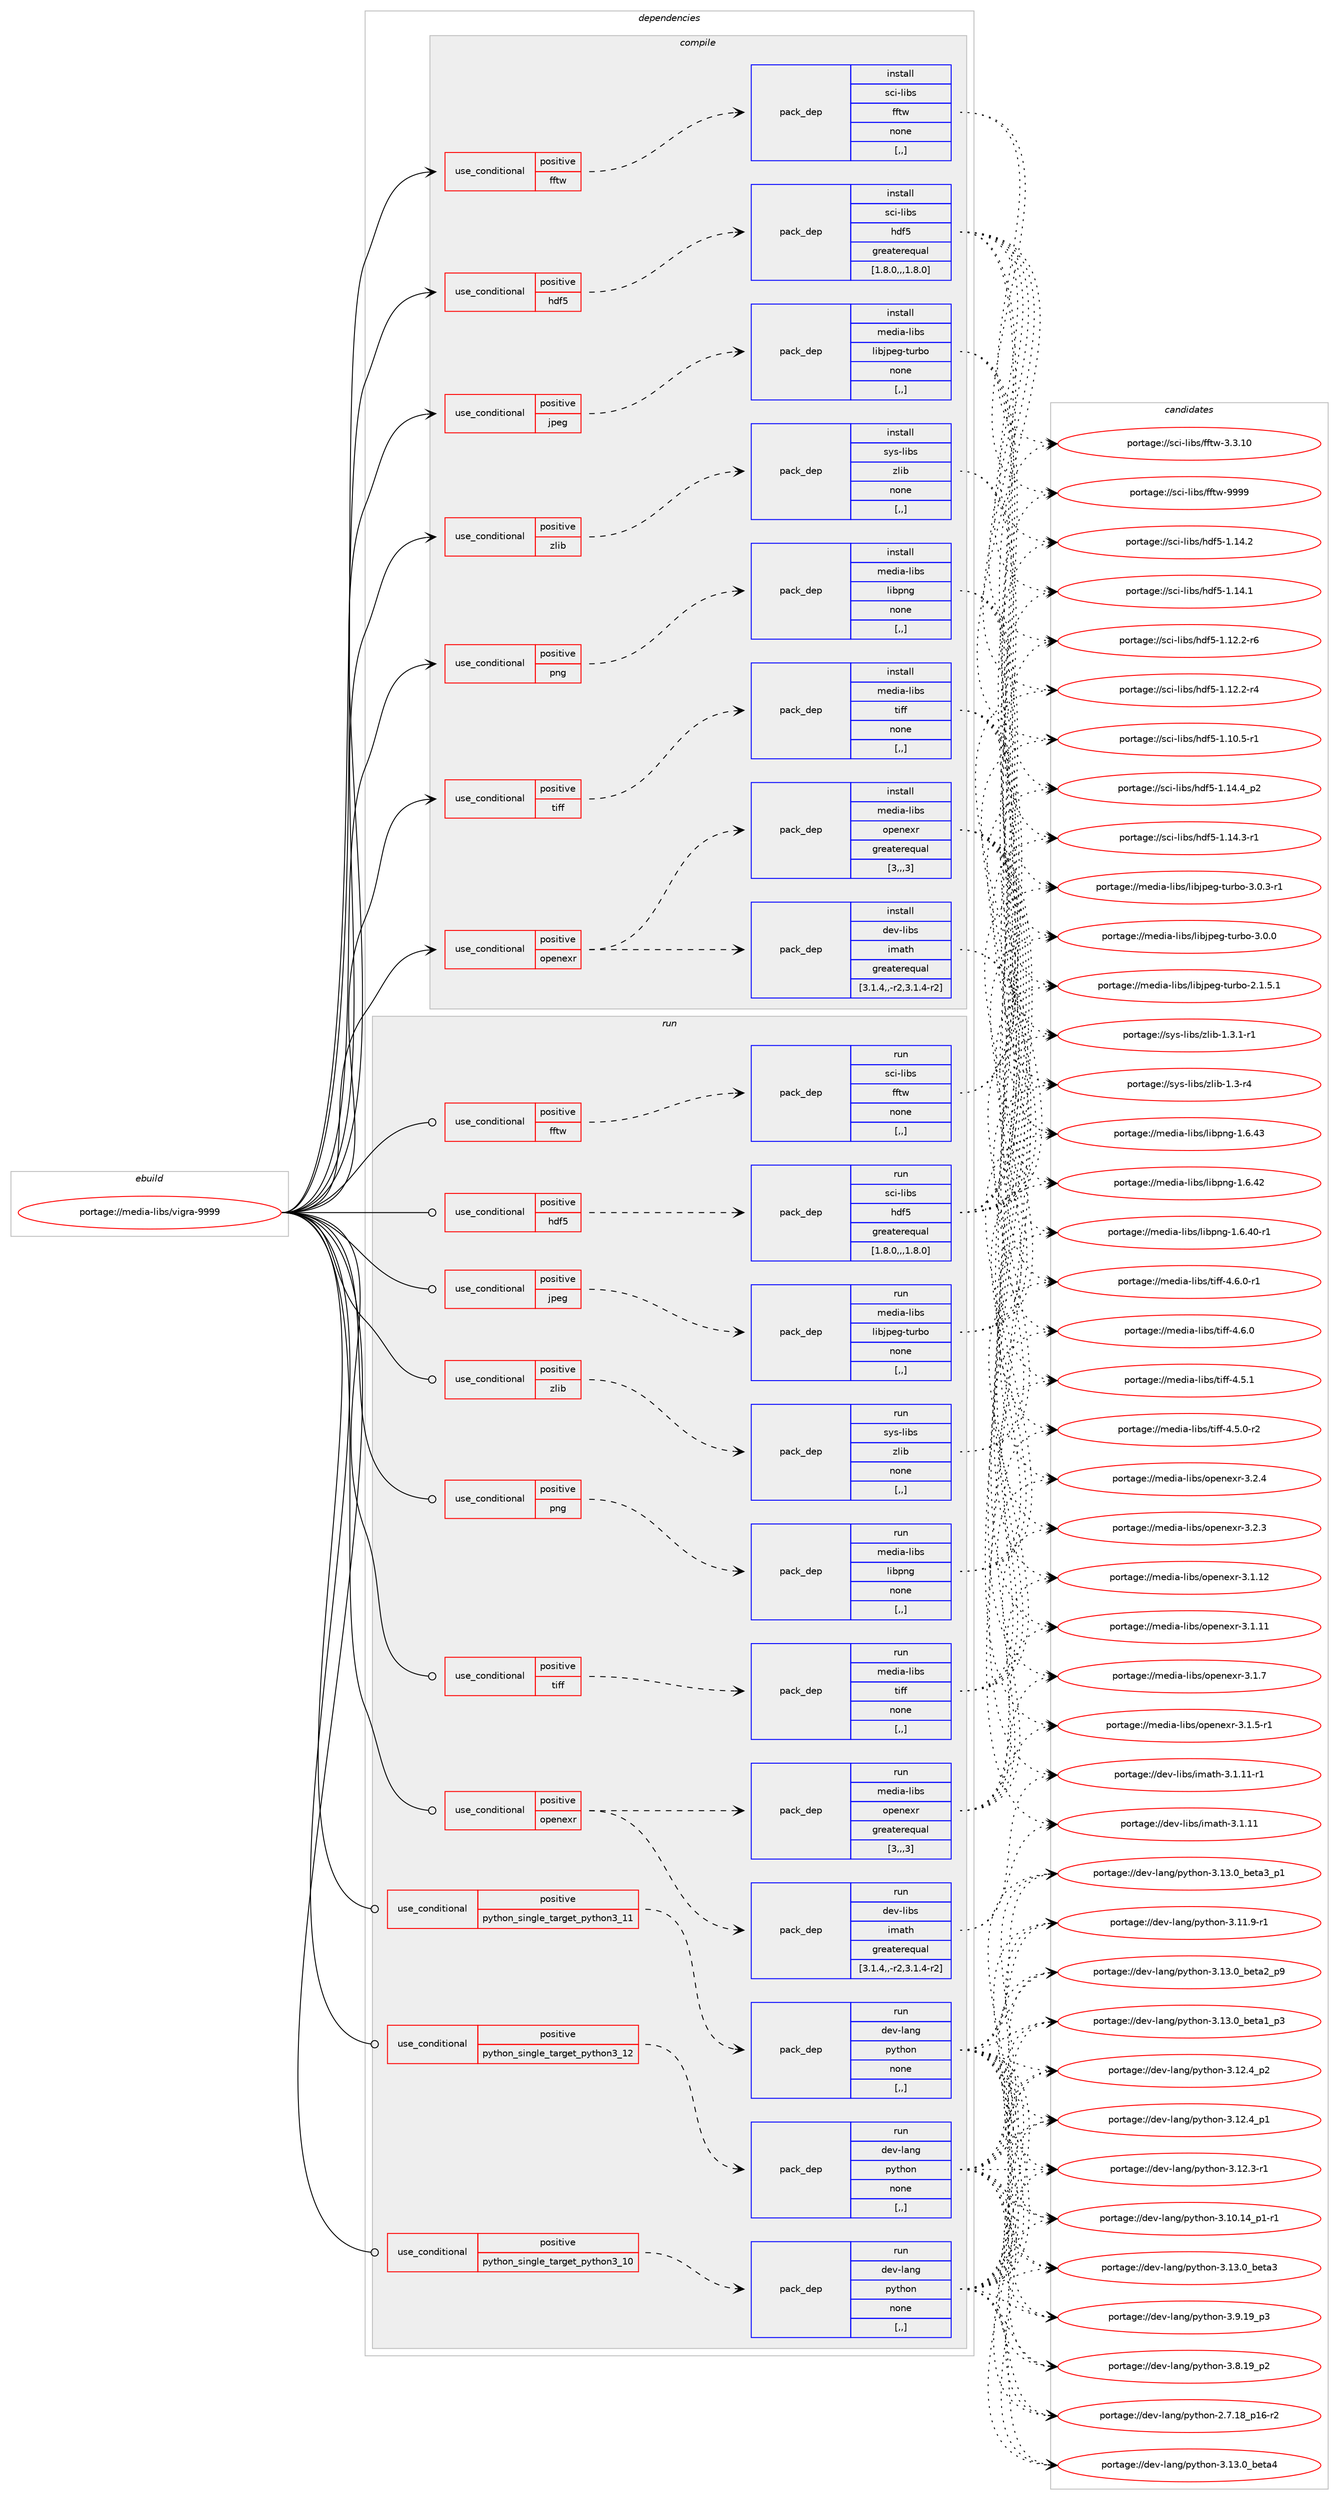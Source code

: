 digraph prolog {

# *************
# Graph options
# *************

newrank=true;
concentrate=true;
compound=true;
graph [rankdir=LR,fontname=Helvetica,fontsize=10,ranksep=1.5];#, ranksep=2.5, nodesep=0.2];
edge  [arrowhead=vee];
node  [fontname=Helvetica,fontsize=10];

# **********
# The ebuild
# **********

subgraph cluster_leftcol {
color=gray;
label=<<i>ebuild</i>>;
id [label="portage://media-libs/vigra-9999", color=red, width=4, href="../media-libs/vigra-9999.svg"];
}

# ****************
# The dependencies
# ****************

subgraph cluster_midcol {
color=gray;
label=<<i>dependencies</i>>;
subgraph cluster_compile {
fillcolor="#eeeeee";
style=filled;
label=<<i>compile</i>>;
subgraph cond77775 {
dependency306009 [label=<<TABLE BORDER="0" CELLBORDER="1" CELLSPACING="0" CELLPADDING="4"><TR><TD ROWSPAN="3" CELLPADDING="10">use_conditional</TD></TR><TR><TD>positive</TD></TR><TR><TD>fftw</TD></TR></TABLE>>, shape=none, color=red];
subgraph pack225858 {
dependency306010 [label=<<TABLE BORDER="0" CELLBORDER="1" CELLSPACING="0" CELLPADDING="4" WIDTH="220"><TR><TD ROWSPAN="6" CELLPADDING="30">pack_dep</TD></TR><TR><TD WIDTH="110">install</TD></TR><TR><TD>sci-libs</TD></TR><TR><TD>fftw</TD></TR><TR><TD>none</TD></TR><TR><TD>[,,]</TD></TR></TABLE>>, shape=none, color=blue];
}
dependency306009:e -> dependency306010:w [weight=20,style="dashed",arrowhead="vee"];
}
id:e -> dependency306009:w [weight=20,style="solid",arrowhead="vee"];
subgraph cond77776 {
dependency306011 [label=<<TABLE BORDER="0" CELLBORDER="1" CELLSPACING="0" CELLPADDING="4"><TR><TD ROWSPAN="3" CELLPADDING="10">use_conditional</TD></TR><TR><TD>positive</TD></TR><TR><TD>hdf5</TD></TR></TABLE>>, shape=none, color=red];
subgraph pack225859 {
dependency306012 [label=<<TABLE BORDER="0" CELLBORDER="1" CELLSPACING="0" CELLPADDING="4" WIDTH="220"><TR><TD ROWSPAN="6" CELLPADDING="30">pack_dep</TD></TR><TR><TD WIDTH="110">install</TD></TR><TR><TD>sci-libs</TD></TR><TR><TD>hdf5</TD></TR><TR><TD>greaterequal</TD></TR><TR><TD>[1.8.0,,,1.8.0]</TD></TR></TABLE>>, shape=none, color=blue];
}
dependency306011:e -> dependency306012:w [weight=20,style="dashed",arrowhead="vee"];
}
id:e -> dependency306011:w [weight=20,style="solid",arrowhead="vee"];
subgraph cond77777 {
dependency306013 [label=<<TABLE BORDER="0" CELLBORDER="1" CELLSPACING="0" CELLPADDING="4"><TR><TD ROWSPAN="3" CELLPADDING="10">use_conditional</TD></TR><TR><TD>positive</TD></TR><TR><TD>jpeg</TD></TR></TABLE>>, shape=none, color=red];
subgraph pack225860 {
dependency306014 [label=<<TABLE BORDER="0" CELLBORDER="1" CELLSPACING="0" CELLPADDING="4" WIDTH="220"><TR><TD ROWSPAN="6" CELLPADDING="30">pack_dep</TD></TR><TR><TD WIDTH="110">install</TD></TR><TR><TD>media-libs</TD></TR><TR><TD>libjpeg-turbo</TD></TR><TR><TD>none</TD></TR><TR><TD>[,,]</TD></TR></TABLE>>, shape=none, color=blue];
}
dependency306013:e -> dependency306014:w [weight=20,style="dashed",arrowhead="vee"];
}
id:e -> dependency306013:w [weight=20,style="solid",arrowhead="vee"];
subgraph cond77778 {
dependency306015 [label=<<TABLE BORDER="0" CELLBORDER="1" CELLSPACING="0" CELLPADDING="4"><TR><TD ROWSPAN="3" CELLPADDING="10">use_conditional</TD></TR><TR><TD>positive</TD></TR><TR><TD>openexr</TD></TR></TABLE>>, shape=none, color=red];
subgraph pack225861 {
dependency306016 [label=<<TABLE BORDER="0" CELLBORDER="1" CELLSPACING="0" CELLPADDING="4" WIDTH="220"><TR><TD ROWSPAN="6" CELLPADDING="30">pack_dep</TD></TR><TR><TD WIDTH="110">install</TD></TR><TR><TD>dev-libs</TD></TR><TR><TD>imath</TD></TR><TR><TD>greaterequal</TD></TR><TR><TD>[3.1.4,,-r2,3.1.4-r2]</TD></TR></TABLE>>, shape=none, color=blue];
}
dependency306015:e -> dependency306016:w [weight=20,style="dashed",arrowhead="vee"];
subgraph pack225862 {
dependency306017 [label=<<TABLE BORDER="0" CELLBORDER="1" CELLSPACING="0" CELLPADDING="4" WIDTH="220"><TR><TD ROWSPAN="6" CELLPADDING="30">pack_dep</TD></TR><TR><TD WIDTH="110">install</TD></TR><TR><TD>media-libs</TD></TR><TR><TD>openexr</TD></TR><TR><TD>greaterequal</TD></TR><TR><TD>[3,,,3]</TD></TR></TABLE>>, shape=none, color=blue];
}
dependency306015:e -> dependency306017:w [weight=20,style="dashed",arrowhead="vee"];
}
id:e -> dependency306015:w [weight=20,style="solid",arrowhead="vee"];
subgraph cond77779 {
dependency306018 [label=<<TABLE BORDER="0" CELLBORDER="1" CELLSPACING="0" CELLPADDING="4"><TR><TD ROWSPAN="3" CELLPADDING="10">use_conditional</TD></TR><TR><TD>positive</TD></TR><TR><TD>png</TD></TR></TABLE>>, shape=none, color=red];
subgraph pack225863 {
dependency306019 [label=<<TABLE BORDER="0" CELLBORDER="1" CELLSPACING="0" CELLPADDING="4" WIDTH="220"><TR><TD ROWSPAN="6" CELLPADDING="30">pack_dep</TD></TR><TR><TD WIDTH="110">install</TD></TR><TR><TD>media-libs</TD></TR><TR><TD>libpng</TD></TR><TR><TD>none</TD></TR><TR><TD>[,,]</TD></TR></TABLE>>, shape=none, color=blue];
}
dependency306018:e -> dependency306019:w [weight=20,style="dashed",arrowhead="vee"];
}
id:e -> dependency306018:w [weight=20,style="solid",arrowhead="vee"];
subgraph cond77780 {
dependency306020 [label=<<TABLE BORDER="0" CELLBORDER="1" CELLSPACING="0" CELLPADDING="4"><TR><TD ROWSPAN="3" CELLPADDING="10">use_conditional</TD></TR><TR><TD>positive</TD></TR><TR><TD>tiff</TD></TR></TABLE>>, shape=none, color=red];
subgraph pack225864 {
dependency306021 [label=<<TABLE BORDER="0" CELLBORDER="1" CELLSPACING="0" CELLPADDING="4" WIDTH="220"><TR><TD ROWSPAN="6" CELLPADDING="30">pack_dep</TD></TR><TR><TD WIDTH="110">install</TD></TR><TR><TD>media-libs</TD></TR><TR><TD>tiff</TD></TR><TR><TD>none</TD></TR><TR><TD>[,,]</TD></TR></TABLE>>, shape=none, color=blue];
}
dependency306020:e -> dependency306021:w [weight=20,style="dashed",arrowhead="vee"];
}
id:e -> dependency306020:w [weight=20,style="solid",arrowhead="vee"];
subgraph cond77781 {
dependency306022 [label=<<TABLE BORDER="0" CELLBORDER="1" CELLSPACING="0" CELLPADDING="4"><TR><TD ROWSPAN="3" CELLPADDING="10">use_conditional</TD></TR><TR><TD>positive</TD></TR><TR><TD>zlib</TD></TR></TABLE>>, shape=none, color=red];
subgraph pack225865 {
dependency306023 [label=<<TABLE BORDER="0" CELLBORDER="1" CELLSPACING="0" CELLPADDING="4" WIDTH="220"><TR><TD ROWSPAN="6" CELLPADDING="30">pack_dep</TD></TR><TR><TD WIDTH="110">install</TD></TR><TR><TD>sys-libs</TD></TR><TR><TD>zlib</TD></TR><TR><TD>none</TD></TR><TR><TD>[,,]</TD></TR></TABLE>>, shape=none, color=blue];
}
dependency306022:e -> dependency306023:w [weight=20,style="dashed",arrowhead="vee"];
}
id:e -> dependency306022:w [weight=20,style="solid",arrowhead="vee"];
}
subgraph cluster_compileandrun {
fillcolor="#eeeeee";
style=filled;
label=<<i>compile and run</i>>;
}
subgraph cluster_run {
fillcolor="#eeeeee";
style=filled;
label=<<i>run</i>>;
subgraph cond77782 {
dependency306024 [label=<<TABLE BORDER="0" CELLBORDER="1" CELLSPACING="0" CELLPADDING="4"><TR><TD ROWSPAN="3" CELLPADDING="10">use_conditional</TD></TR><TR><TD>positive</TD></TR><TR><TD>fftw</TD></TR></TABLE>>, shape=none, color=red];
subgraph pack225866 {
dependency306025 [label=<<TABLE BORDER="0" CELLBORDER="1" CELLSPACING="0" CELLPADDING="4" WIDTH="220"><TR><TD ROWSPAN="6" CELLPADDING="30">pack_dep</TD></TR><TR><TD WIDTH="110">run</TD></TR><TR><TD>sci-libs</TD></TR><TR><TD>fftw</TD></TR><TR><TD>none</TD></TR><TR><TD>[,,]</TD></TR></TABLE>>, shape=none, color=blue];
}
dependency306024:e -> dependency306025:w [weight=20,style="dashed",arrowhead="vee"];
}
id:e -> dependency306024:w [weight=20,style="solid",arrowhead="odot"];
subgraph cond77783 {
dependency306026 [label=<<TABLE BORDER="0" CELLBORDER="1" CELLSPACING="0" CELLPADDING="4"><TR><TD ROWSPAN="3" CELLPADDING="10">use_conditional</TD></TR><TR><TD>positive</TD></TR><TR><TD>hdf5</TD></TR></TABLE>>, shape=none, color=red];
subgraph pack225867 {
dependency306027 [label=<<TABLE BORDER="0" CELLBORDER="1" CELLSPACING="0" CELLPADDING="4" WIDTH="220"><TR><TD ROWSPAN="6" CELLPADDING="30">pack_dep</TD></TR><TR><TD WIDTH="110">run</TD></TR><TR><TD>sci-libs</TD></TR><TR><TD>hdf5</TD></TR><TR><TD>greaterequal</TD></TR><TR><TD>[1.8.0,,,1.8.0]</TD></TR></TABLE>>, shape=none, color=blue];
}
dependency306026:e -> dependency306027:w [weight=20,style="dashed",arrowhead="vee"];
}
id:e -> dependency306026:w [weight=20,style="solid",arrowhead="odot"];
subgraph cond77784 {
dependency306028 [label=<<TABLE BORDER="0" CELLBORDER="1" CELLSPACING="0" CELLPADDING="4"><TR><TD ROWSPAN="3" CELLPADDING="10">use_conditional</TD></TR><TR><TD>positive</TD></TR><TR><TD>jpeg</TD></TR></TABLE>>, shape=none, color=red];
subgraph pack225868 {
dependency306029 [label=<<TABLE BORDER="0" CELLBORDER="1" CELLSPACING="0" CELLPADDING="4" WIDTH="220"><TR><TD ROWSPAN="6" CELLPADDING="30">pack_dep</TD></TR><TR><TD WIDTH="110">run</TD></TR><TR><TD>media-libs</TD></TR><TR><TD>libjpeg-turbo</TD></TR><TR><TD>none</TD></TR><TR><TD>[,,]</TD></TR></TABLE>>, shape=none, color=blue];
}
dependency306028:e -> dependency306029:w [weight=20,style="dashed",arrowhead="vee"];
}
id:e -> dependency306028:w [weight=20,style="solid",arrowhead="odot"];
subgraph cond77785 {
dependency306030 [label=<<TABLE BORDER="0" CELLBORDER="1" CELLSPACING="0" CELLPADDING="4"><TR><TD ROWSPAN="3" CELLPADDING="10">use_conditional</TD></TR><TR><TD>positive</TD></TR><TR><TD>openexr</TD></TR></TABLE>>, shape=none, color=red];
subgraph pack225869 {
dependency306031 [label=<<TABLE BORDER="0" CELLBORDER="1" CELLSPACING="0" CELLPADDING="4" WIDTH="220"><TR><TD ROWSPAN="6" CELLPADDING="30">pack_dep</TD></TR><TR><TD WIDTH="110">run</TD></TR><TR><TD>dev-libs</TD></TR><TR><TD>imath</TD></TR><TR><TD>greaterequal</TD></TR><TR><TD>[3.1.4,,-r2,3.1.4-r2]</TD></TR></TABLE>>, shape=none, color=blue];
}
dependency306030:e -> dependency306031:w [weight=20,style="dashed",arrowhead="vee"];
subgraph pack225870 {
dependency306032 [label=<<TABLE BORDER="0" CELLBORDER="1" CELLSPACING="0" CELLPADDING="4" WIDTH="220"><TR><TD ROWSPAN="6" CELLPADDING="30">pack_dep</TD></TR><TR><TD WIDTH="110">run</TD></TR><TR><TD>media-libs</TD></TR><TR><TD>openexr</TD></TR><TR><TD>greaterequal</TD></TR><TR><TD>[3,,,3]</TD></TR></TABLE>>, shape=none, color=blue];
}
dependency306030:e -> dependency306032:w [weight=20,style="dashed",arrowhead="vee"];
}
id:e -> dependency306030:w [weight=20,style="solid",arrowhead="odot"];
subgraph cond77786 {
dependency306033 [label=<<TABLE BORDER="0" CELLBORDER="1" CELLSPACING="0" CELLPADDING="4"><TR><TD ROWSPAN="3" CELLPADDING="10">use_conditional</TD></TR><TR><TD>positive</TD></TR><TR><TD>png</TD></TR></TABLE>>, shape=none, color=red];
subgraph pack225871 {
dependency306034 [label=<<TABLE BORDER="0" CELLBORDER="1" CELLSPACING="0" CELLPADDING="4" WIDTH="220"><TR><TD ROWSPAN="6" CELLPADDING="30">pack_dep</TD></TR><TR><TD WIDTH="110">run</TD></TR><TR><TD>media-libs</TD></TR><TR><TD>libpng</TD></TR><TR><TD>none</TD></TR><TR><TD>[,,]</TD></TR></TABLE>>, shape=none, color=blue];
}
dependency306033:e -> dependency306034:w [weight=20,style="dashed",arrowhead="vee"];
}
id:e -> dependency306033:w [weight=20,style="solid",arrowhead="odot"];
subgraph cond77787 {
dependency306035 [label=<<TABLE BORDER="0" CELLBORDER="1" CELLSPACING="0" CELLPADDING="4"><TR><TD ROWSPAN="3" CELLPADDING="10">use_conditional</TD></TR><TR><TD>positive</TD></TR><TR><TD>python_single_target_python3_10</TD></TR></TABLE>>, shape=none, color=red];
subgraph pack225872 {
dependency306036 [label=<<TABLE BORDER="0" CELLBORDER="1" CELLSPACING="0" CELLPADDING="4" WIDTH="220"><TR><TD ROWSPAN="6" CELLPADDING="30">pack_dep</TD></TR><TR><TD WIDTH="110">run</TD></TR><TR><TD>dev-lang</TD></TR><TR><TD>python</TD></TR><TR><TD>none</TD></TR><TR><TD>[,,]</TD></TR></TABLE>>, shape=none, color=blue];
}
dependency306035:e -> dependency306036:w [weight=20,style="dashed",arrowhead="vee"];
}
id:e -> dependency306035:w [weight=20,style="solid",arrowhead="odot"];
subgraph cond77788 {
dependency306037 [label=<<TABLE BORDER="0" CELLBORDER="1" CELLSPACING="0" CELLPADDING="4"><TR><TD ROWSPAN="3" CELLPADDING="10">use_conditional</TD></TR><TR><TD>positive</TD></TR><TR><TD>python_single_target_python3_11</TD></TR></TABLE>>, shape=none, color=red];
subgraph pack225873 {
dependency306038 [label=<<TABLE BORDER="0" CELLBORDER="1" CELLSPACING="0" CELLPADDING="4" WIDTH="220"><TR><TD ROWSPAN="6" CELLPADDING="30">pack_dep</TD></TR><TR><TD WIDTH="110">run</TD></TR><TR><TD>dev-lang</TD></TR><TR><TD>python</TD></TR><TR><TD>none</TD></TR><TR><TD>[,,]</TD></TR></TABLE>>, shape=none, color=blue];
}
dependency306037:e -> dependency306038:w [weight=20,style="dashed",arrowhead="vee"];
}
id:e -> dependency306037:w [weight=20,style="solid",arrowhead="odot"];
subgraph cond77789 {
dependency306039 [label=<<TABLE BORDER="0" CELLBORDER="1" CELLSPACING="0" CELLPADDING="4"><TR><TD ROWSPAN="3" CELLPADDING="10">use_conditional</TD></TR><TR><TD>positive</TD></TR><TR><TD>python_single_target_python3_12</TD></TR></TABLE>>, shape=none, color=red];
subgraph pack225874 {
dependency306040 [label=<<TABLE BORDER="0" CELLBORDER="1" CELLSPACING="0" CELLPADDING="4" WIDTH="220"><TR><TD ROWSPAN="6" CELLPADDING="30">pack_dep</TD></TR><TR><TD WIDTH="110">run</TD></TR><TR><TD>dev-lang</TD></TR><TR><TD>python</TD></TR><TR><TD>none</TD></TR><TR><TD>[,,]</TD></TR></TABLE>>, shape=none, color=blue];
}
dependency306039:e -> dependency306040:w [weight=20,style="dashed",arrowhead="vee"];
}
id:e -> dependency306039:w [weight=20,style="solid",arrowhead="odot"];
subgraph cond77790 {
dependency306041 [label=<<TABLE BORDER="0" CELLBORDER="1" CELLSPACING="0" CELLPADDING="4"><TR><TD ROWSPAN="3" CELLPADDING="10">use_conditional</TD></TR><TR><TD>positive</TD></TR><TR><TD>tiff</TD></TR></TABLE>>, shape=none, color=red];
subgraph pack225875 {
dependency306042 [label=<<TABLE BORDER="0" CELLBORDER="1" CELLSPACING="0" CELLPADDING="4" WIDTH="220"><TR><TD ROWSPAN="6" CELLPADDING="30">pack_dep</TD></TR><TR><TD WIDTH="110">run</TD></TR><TR><TD>media-libs</TD></TR><TR><TD>tiff</TD></TR><TR><TD>none</TD></TR><TR><TD>[,,]</TD></TR></TABLE>>, shape=none, color=blue];
}
dependency306041:e -> dependency306042:w [weight=20,style="dashed",arrowhead="vee"];
}
id:e -> dependency306041:w [weight=20,style="solid",arrowhead="odot"];
subgraph cond77791 {
dependency306043 [label=<<TABLE BORDER="0" CELLBORDER="1" CELLSPACING="0" CELLPADDING="4"><TR><TD ROWSPAN="3" CELLPADDING="10">use_conditional</TD></TR><TR><TD>positive</TD></TR><TR><TD>zlib</TD></TR></TABLE>>, shape=none, color=red];
subgraph pack225876 {
dependency306044 [label=<<TABLE BORDER="0" CELLBORDER="1" CELLSPACING="0" CELLPADDING="4" WIDTH="220"><TR><TD ROWSPAN="6" CELLPADDING="30">pack_dep</TD></TR><TR><TD WIDTH="110">run</TD></TR><TR><TD>sys-libs</TD></TR><TR><TD>zlib</TD></TR><TR><TD>none</TD></TR><TR><TD>[,,]</TD></TR></TABLE>>, shape=none, color=blue];
}
dependency306043:e -> dependency306044:w [weight=20,style="dashed",arrowhead="vee"];
}
id:e -> dependency306043:w [weight=20,style="solid",arrowhead="odot"];
}
}

# **************
# The candidates
# **************

subgraph cluster_choices {
rank=same;
color=gray;
label=<<i>candidates</i>>;

subgraph choice225858 {
color=black;
nodesep=1;
choice115991054510810598115471021021161194557575757 [label="portage://sci-libs/fftw-9999", color=red, width=4,href="../sci-libs/fftw-9999.svg"];
choice1159910545108105981154710210211611945514651464948 [label="portage://sci-libs/fftw-3.3.10", color=red, width=4,href="../sci-libs/fftw-3.3.10.svg"];
dependency306010:e -> choice115991054510810598115471021021161194557575757:w [style=dotted,weight="100"];
dependency306010:e -> choice1159910545108105981154710210211611945514651464948:w [style=dotted,weight="100"];
}
subgraph choice225859 {
color=black;
nodesep=1;
choice1159910545108105981154710410010253454946495246529511250 [label="portage://sci-libs/hdf5-1.14.4_p2", color=red, width=4,href="../sci-libs/hdf5-1.14.4_p2.svg"];
choice1159910545108105981154710410010253454946495246514511449 [label="portage://sci-libs/hdf5-1.14.3-r1", color=red, width=4,href="../sci-libs/hdf5-1.14.3-r1.svg"];
choice115991054510810598115471041001025345494649524650 [label="portage://sci-libs/hdf5-1.14.2", color=red, width=4,href="../sci-libs/hdf5-1.14.2.svg"];
choice115991054510810598115471041001025345494649524649 [label="portage://sci-libs/hdf5-1.14.1", color=red, width=4,href="../sci-libs/hdf5-1.14.1.svg"];
choice1159910545108105981154710410010253454946495046504511454 [label="portage://sci-libs/hdf5-1.12.2-r6", color=red, width=4,href="../sci-libs/hdf5-1.12.2-r6.svg"];
choice1159910545108105981154710410010253454946495046504511452 [label="portage://sci-libs/hdf5-1.12.2-r4", color=red, width=4,href="../sci-libs/hdf5-1.12.2-r4.svg"];
choice1159910545108105981154710410010253454946494846534511449 [label="portage://sci-libs/hdf5-1.10.5-r1", color=red, width=4,href="../sci-libs/hdf5-1.10.5-r1.svg"];
dependency306012:e -> choice1159910545108105981154710410010253454946495246529511250:w [style=dotted,weight="100"];
dependency306012:e -> choice1159910545108105981154710410010253454946495246514511449:w [style=dotted,weight="100"];
dependency306012:e -> choice115991054510810598115471041001025345494649524650:w [style=dotted,weight="100"];
dependency306012:e -> choice115991054510810598115471041001025345494649524649:w [style=dotted,weight="100"];
dependency306012:e -> choice1159910545108105981154710410010253454946495046504511454:w [style=dotted,weight="100"];
dependency306012:e -> choice1159910545108105981154710410010253454946495046504511452:w [style=dotted,weight="100"];
dependency306012:e -> choice1159910545108105981154710410010253454946494846534511449:w [style=dotted,weight="100"];
}
subgraph choice225860 {
color=black;
nodesep=1;
choice109101100105974510810598115471081059810611210110345116117114981114551464846514511449 [label="portage://media-libs/libjpeg-turbo-3.0.3-r1", color=red, width=4,href="../media-libs/libjpeg-turbo-3.0.3-r1.svg"];
choice10910110010597451081059811547108105981061121011034511611711498111455146484648 [label="portage://media-libs/libjpeg-turbo-3.0.0", color=red, width=4,href="../media-libs/libjpeg-turbo-3.0.0.svg"];
choice109101100105974510810598115471081059810611210110345116117114981114550464946534649 [label="portage://media-libs/libjpeg-turbo-2.1.5.1", color=red, width=4,href="../media-libs/libjpeg-turbo-2.1.5.1.svg"];
dependency306014:e -> choice109101100105974510810598115471081059810611210110345116117114981114551464846514511449:w [style=dotted,weight="100"];
dependency306014:e -> choice10910110010597451081059811547108105981061121011034511611711498111455146484648:w [style=dotted,weight="100"];
dependency306014:e -> choice109101100105974510810598115471081059810611210110345116117114981114550464946534649:w [style=dotted,weight="100"];
}
subgraph choice225861 {
color=black;
nodesep=1;
choice10010111845108105981154710510997116104455146494649494511449 [label="portage://dev-libs/imath-3.1.11-r1", color=red, width=4,href="../dev-libs/imath-3.1.11-r1.svg"];
choice1001011184510810598115471051099711610445514649464949 [label="portage://dev-libs/imath-3.1.11", color=red, width=4,href="../dev-libs/imath-3.1.11.svg"];
dependency306016:e -> choice10010111845108105981154710510997116104455146494649494511449:w [style=dotted,weight="100"];
dependency306016:e -> choice1001011184510810598115471051099711610445514649464949:w [style=dotted,weight="100"];
}
subgraph choice225862 {
color=black;
nodesep=1;
choice10910110010597451081059811547111112101110101120114455146504652 [label="portage://media-libs/openexr-3.2.4", color=red, width=4,href="../media-libs/openexr-3.2.4.svg"];
choice10910110010597451081059811547111112101110101120114455146504651 [label="portage://media-libs/openexr-3.2.3", color=red, width=4,href="../media-libs/openexr-3.2.3.svg"];
choice1091011001059745108105981154711111210111010112011445514649464950 [label="portage://media-libs/openexr-3.1.12", color=red, width=4,href="../media-libs/openexr-3.1.12.svg"];
choice1091011001059745108105981154711111210111010112011445514649464949 [label="portage://media-libs/openexr-3.1.11", color=red, width=4,href="../media-libs/openexr-3.1.11.svg"];
choice10910110010597451081059811547111112101110101120114455146494655 [label="portage://media-libs/openexr-3.1.7", color=red, width=4,href="../media-libs/openexr-3.1.7.svg"];
choice109101100105974510810598115471111121011101011201144551464946534511449 [label="portage://media-libs/openexr-3.1.5-r1", color=red, width=4,href="../media-libs/openexr-3.1.5-r1.svg"];
dependency306017:e -> choice10910110010597451081059811547111112101110101120114455146504652:w [style=dotted,weight="100"];
dependency306017:e -> choice10910110010597451081059811547111112101110101120114455146504651:w [style=dotted,weight="100"];
dependency306017:e -> choice1091011001059745108105981154711111210111010112011445514649464950:w [style=dotted,weight="100"];
dependency306017:e -> choice1091011001059745108105981154711111210111010112011445514649464949:w [style=dotted,weight="100"];
dependency306017:e -> choice10910110010597451081059811547111112101110101120114455146494655:w [style=dotted,weight="100"];
dependency306017:e -> choice109101100105974510810598115471111121011101011201144551464946534511449:w [style=dotted,weight="100"];
}
subgraph choice225863 {
color=black;
nodesep=1;
choice109101100105974510810598115471081059811211010345494654465251 [label="portage://media-libs/libpng-1.6.43", color=red, width=4,href="../media-libs/libpng-1.6.43.svg"];
choice109101100105974510810598115471081059811211010345494654465250 [label="portage://media-libs/libpng-1.6.42", color=red, width=4,href="../media-libs/libpng-1.6.42.svg"];
choice1091011001059745108105981154710810598112110103454946544652484511449 [label="portage://media-libs/libpng-1.6.40-r1", color=red, width=4,href="../media-libs/libpng-1.6.40-r1.svg"];
dependency306019:e -> choice109101100105974510810598115471081059811211010345494654465251:w [style=dotted,weight="100"];
dependency306019:e -> choice109101100105974510810598115471081059811211010345494654465250:w [style=dotted,weight="100"];
dependency306019:e -> choice1091011001059745108105981154710810598112110103454946544652484511449:w [style=dotted,weight="100"];
}
subgraph choice225864 {
color=black;
nodesep=1;
choice109101100105974510810598115471161051021024552465446484511449 [label="portage://media-libs/tiff-4.6.0-r1", color=red, width=4,href="../media-libs/tiff-4.6.0-r1.svg"];
choice10910110010597451081059811547116105102102455246544648 [label="portage://media-libs/tiff-4.6.0", color=red, width=4,href="../media-libs/tiff-4.6.0.svg"];
choice10910110010597451081059811547116105102102455246534649 [label="portage://media-libs/tiff-4.5.1", color=red, width=4,href="../media-libs/tiff-4.5.1.svg"];
choice109101100105974510810598115471161051021024552465346484511450 [label="portage://media-libs/tiff-4.5.0-r2", color=red, width=4,href="../media-libs/tiff-4.5.0-r2.svg"];
dependency306021:e -> choice109101100105974510810598115471161051021024552465446484511449:w [style=dotted,weight="100"];
dependency306021:e -> choice10910110010597451081059811547116105102102455246544648:w [style=dotted,weight="100"];
dependency306021:e -> choice10910110010597451081059811547116105102102455246534649:w [style=dotted,weight="100"];
dependency306021:e -> choice109101100105974510810598115471161051021024552465346484511450:w [style=dotted,weight="100"];
}
subgraph choice225865 {
color=black;
nodesep=1;
choice115121115451081059811547122108105984549465146494511449 [label="portage://sys-libs/zlib-1.3.1-r1", color=red, width=4,href="../sys-libs/zlib-1.3.1-r1.svg"];
choice11512111545108105981154712210810598454946514511452 [label="portage://sys-libs/zlib-1.3-r4", color=red, width=4,href="../sys-libs/zlib-1.3-r4.svg"];
dependency306023:e -> choice115121115451081059811547122108105984549465146494511449:w [style=dotted,weight="100"];
dependency306023:e -> choice11512111545108105981154712210810598454946514511452:w [style=dotted,weight="100"];
}
subgraph choice225866 {
color=black;
nodesep=1;
choice115991054510810598115471021021161194557575757 [label="portage://sci-libs/fftw-9999", color=red, width=4,href="../sci-libs/fftw-9999.svg"];
choice1159910545108105981154710210211611945514651464948 [label="portage://sci-libs/fftw-3.3.10", color=red, width=4,href="../sci-libs/fftw-3.3.10.svg"];
dependency306025:e -> choice115991054510810598115471021021161194557575757:w [style=dotted,weight="100"];
dependency306025:e -> choice1159910545108105981154710210211611945514651464948:w [style=dotted,weight="100"];
}
subgraph choice225867 {
color=black;
nodesep=1;
choice1159910545108105981154710410010253454946495246529511250 [label="portage://sci-libs/hdf5-1.14.4_p2", color=red, width=4,href="../sci-libs/hdf5-1.14.4_p2.svg"];
choice1159910545108105981154710410010253454946495246514511449 [label="portage://sci-libs/hdf5-1.14.3-r1", color=red, width=4,href="../sci-libs/hdf5-1.14.3-r1.svg"];
choice115991054510810598115471041001025345494649524650 [label="portage://sci-libs/hdf5-1.14.2", color=red, width=4,href="../sci-libs/hdf5-1.14.2.svg"];
choice115991054510810598115471041001025345494649524649 [label="portage://sci-libs/hdf5-1.14.1", color=red, width=4,href="../sci-libs/hdf5-1.14.1.svg"];
choice1159910545108105981154710410010253454946495046504511454 [label="portage://sci-libs/hdf5-1.12.2-r6", color=red, width=4,href="../sci-libs/hdf5-1.12.2-r6.svg"];
choice1159910545108105981154710410010253454946495046504511452 [label="portage://sci-libs/hdf5-1.12.2-r4", color=red, width=4,href="../sci-libs/hdf5-1.12.2-r4.svg"];
choice1159910545108105981154710410010253454946494846534511449 [label="portage://sci-libs/hdf5-1.10.5-r1", color=red, width=4,href="../sci-libs/hdf5-1.10.5-r1.svg"];
dependency306027:e -> choice1159910545108105981154710410010253454946495246529511250:w [style=dotted,weight="100"];
dependency306027:e -> choice1159910545108105981154710410010253454946495246514511449:w [style=dotted,weight="100"];
dependency306027:e -> choice115991054510810598115471041001025345494649524650:w [style=dotted,weight="100"];
dependency306027:e -> choice115991054510810598115471041001025345494649524649:w [style=dotted,weight="100"];
dependency306027:e -> choice1159910545108105981154710410010253454946495046504511454:w [style=dotted,weight="100"];
dependency306027:e -> choice1159910545108105981154710410010253454946495046504511452:w [style=dotted,weight="100"];
dependency306027:e -> choice1159910545108105981154710410010253454946494846534511449:w [style=dotted,weight="100"];
}
subgraph choice225868 {
color=black;
nodesep=1;
choice109101100105974510810598115471081059810611210110345116117114981114551464846514511449 [label="portage://media-libs/libjpeg-turbo-3.0.3-r1", color=red, width=4,href="../media-libs/libjpeg-turbo-3.0.3-r1.svg"];
choice10910110010597451081059811547108105981061121011034511611711498111455146484648 [label="portage://media-libs/libjpeg-turbo-3.0.0", color=red, width=4,href="../media-libs/libjpeg-turbo-3.0.0.svg"];
choice109101100105974510810598115471081059810611210110345116117114981114550464946534649 [label="portage://media-libs/libjpeg-turbo-2.1.5.1", color=red, width=4,href="../media-libs/libjpeg-turbo-2.1.5.1.svg"];
dependency306029:e -> choice109101100105974510810598115471081059810611210110345116117114981114551464846514511449:w [style=dotted,weight="100"];
dependency306029:e -> choice10910110010597451081059811547108105981061121011034511611711498111455146484648:w [style=dotted,weight="100"];
dependency306029:e -> choice109101100105974510810598115471081059810611210110345116117114981114550464946534649:w [style=dotted,weight="100"];
}
subgraph choice225869 {
color=black;
nodesep=1;
choice10010111845108105981154710510997116104455146494649494511449 [label="portage://dev-libs/imath-3.1.11-r1", color=red, width=4,href="../dev-libs/imath-3.1.11-r1.svg"];
choice1001011184510810598115471051099711610445514649464949 [label="portage://dev-libs/imath-3.1.11", color=red, width=4,href="../dev-libs/imath-3.1.11.svg"];
dependency306031:e -> choice10010111845108105981154710510997116104455146494649494511449:w [style=dotted,weight="100"];
dependency306031:e -> choice1001011184510810598115471051099711610445514649464949:w [style=dotted,weight="100"];
}
subgraph choice225870 {
color=black;
nodesep=1;
choice10910110010597451081059811547111112101110101120114455146504652 [label="portage://media-libs/openexr-3.2.4", color=red, width=4,href="../media-libs/openexr-3.2.4.svg"];
choice10910110010597451081059811547111112101110101120114455146504651 [label="portage://media-libs/openexr-3.2.3", color=red, width=4,href="../media-libs/openexr-3.2.3.svg"];
choice1091011001059745108105981154711111210111010112011445514649464950 [label="portage://media-libs/openexr-3.1.12", color=red, width=4,href="../media-libs/openexr-3.1.12.svg"];
choice1091011001059745108105981154711111210111010112011445514649464949 [label="portage://media-libs/openexr-3.1.11", color=red, width=4,href="../media-libs/openexr-3.1.11.svg"];
choice10910110010597451081059811547111112101110101120114455146494655 [label="portage://media-libs/openexr-3.1.7", color=red, width=4,href="../media-libs/openexr-3.1.7.svg"];
choice109101100105974510810598115471111121011101011201144551464946534511449 [label="portage://media-libs/openexr-3.1.5-r1", color=red, width=4,href="../media-libs/openexr-3.1.5-r1.svg"];
dependency306032:e -> choice10910110010597451081059811547111112101110101120114455146504652:w [style=dotted,weight="100"];
dependency306032:e -> choice10910110010597451081059811547111112101110101120114455146504651:w [style=dotted,weight="100"];
dependency306032:e -> choice1091011001059745108105981154711111210111010112011445514649464950:w [style=dotted,weight="100"];
dependency306032:e -> choice1091011001059745108105981154711111210111010112011445514649464949:w [style=dotted,weight="100"];
dependency306032:e -> choice10910110010597451081059811547111112101110101120114455146494655:w [style=dotted,weight="100"];
dependency306032:e -> choice109101100105974510810598115471111121011101011201144551464946534511449:w [style=dotted,weight="100"];
}
subgraph choice225871 {
color=black;
nodesep=1;
choice109101100105974510810598115471081059811211010345494654465251 [label="portage://media-libs/libpng-1.6.43", color=red, width=4,href="../media-libs/libpng-1.6.43.svg"];
choice109101100105974510810598115471081059811211010345494654465250 [label="portage://media-libs/libpng-1.6.42", color=red, width=4,href="../media-libs/libpng-1.6.42.svg"];
choice1091011001059745108105981154710810598112110103454946544652484511449 [label="portage://media-libs/libpng-1.6.40-r1", color=red, width=4,href="../media-libs/libpng-1.6.40-r1.svg"];
dependency306034:e -> choice109101100105974510810598115471081059811211010345494654465251:w [style=dotted,weight="100"];
dependency306034:e -> choice109101100105974510810598115471081059811211010345494654465250:w [style=dotted,weight="100"];
dependency306034:e -> choice1091011001059745108105981154710810598112110103454946544652484511449:w [style=dotted,weight="100"];
}
subgraph choice225872 {
color=black;
nodesep=1;
choice1001011184510897110103471121211161041111104551464951464895981011169752 [label="portage://dev-lang/python-3.13.0_beta4", color=red, width=4,href="../dev-lang/python-3.13.0_beta4.svg"];
choice10010111845108971101034711212111610411111045514649514648959810111697519511249 [label="portage://dev-lang/python-3.13.0_beta3_p1", color=red, width=4,href="../dev-lang/python-3.13.0_beta3_p1.svg"];
choice1001011184510897110103471121211161041111104551464951464895981011169751 [label="portage://dev-lang/python-3.13.0_beta3", color=red, width=4,href="../dev-lang/python-3.13.0_beta3.svg"];
choice10010111845108971101034711212111610411111045514649514648959810111697509511257 [label="portage://dev-lang/python-3.13.0_beta2_p9", color=red, width=4,href="../dev-lang/python-3.13.0_beta2_p9.svg"];
choice10010111845108971101034711212111610411111045514649514648959810111697499511251 [label="portage://dev-lang/python-3.13.0_beta1_p3", color=red, width=4,href="../dev-lang/python-3.13.0_beta1_p3.svg"];
choice100101118451089711010347112121116104111110455146495046529511250 [label="portage://dev-lang/python-3.12.4_p2", color=red, width=4,href="../dev-lang/python-3.12.4_p2.svg"];
choice100101118451089711010347112121116104111110455146495046529511249 [label="portage://dev-lang/python-3.12.4_p1", color=red, width=4,href="../dev-lang/python-3.12.4_p1.svg"];
choice100101118451089711010347112121116104111110455146495046514511449 [label="portage://dev-lang/python-3.12.3-r1", color=red, width=4,href="../dev-lang/python-3.12.3-r1.svg"];
choice100101118451089711010347112121116104111110455146494946574511449 [label="portage://dev-lang/python-3.11.9-r1", color=red, width=4,href="../dev-lang/python-3.11.9-r1.svg"];
choice100101118451089711010347112121116104111110455146494846495295112494511449 [label="portage://dev-lang/python-3.10.14_p1-r1", color=red, width=4,href="../dev-lang/python-3.10.14_p1-r1.svg"];
choice100101118451089711010347112121116104111110455146574649579511251 [label="portage://dev-lang/python-3.9.19_p3", color=red, width=4,href="../dev-lang/python-3.9.19_p3.svg"];
choice100101118451089711010347112121116104111110455146564649579511250 [label="portage://dev-lang/python-3.8.19_p2", color=red, width=4,href="../dev-lang/python-3.8.19_p2.svg"];
choice100101118451089711010347112121116104111110455046554649569511249544511450 [label="portage://dev-lang/python-2.7.18_p16-r2", color=red, width=4,href="../dev-lang/python-2.7.18_p16-r2.svg"];
dependency306036:e -> choice1001011184510897110103471121211161041111104551464951464895981011169752:w [style=dotted,weight="100"];
dependency306036:e -> choice10010111845108971101034711212111610411111045514649514648959810111697519511249:w [style=dotted,weight="100"];
dependency306036:e -> choice1001011184510897110103471121211161041111104551464951464895981011169751:w [style=dotted,weight="100"];
dependency306036:e -> choice10010111845108971101034711212111610411111045514649514648959810111697509511257:w [style=dotted,weight="100"];
dependency306036:e -> choice10010111845108971101034711212111610411111045514649514648959810111697499511251:w [style=dotted,weight="100"];
dependency306036:e -> choice100101118451089711010347112121116104111110455146495046529511250:w [style=dotted,weight="100"];
dependency306036:e -> choice100101118451089711010347112121116104111110455146495046529511249:w [style=dotted,weight="100"];
dependency306036:e -> choice100101118451089711010347112121116104111110455146495046514511449:w [style=dotted,weight="100"];
dependency306036:e -> choice100101118451089711010347112121116104111110455146494946574511449:w [style=dotted,weight="100"];
dependency306036:e -> choice100101118451089711010347112121116104111110455146494846495295112494511449:w [style=dotted,weight="100"];
dependency306036:e -> choice100101118451089711010347112121116104111110455146574649579511251:w [style=dotted,weight="100"];
dependency306036:e -> choice100101118451089711010347112121116104111110455146564649579511250:w [style=dotted,weight="100"];
dependency306036:e -> choice100101118451089711010347112121116104111110455046554649569511249544511450:w [style=dotted,weight="100"];
}
subgraph choice225873 {
color=black;
nodesep=1;
choice1001011184510897110103471121211161041111104551464951464895981011169752 [label="portage://dev-lang/python-3.13.0_beta4", color=red, width=4,href="../dev-lang/python-3.13.0_beta4.svg"];
choice10010111845108971101034711212111610411111045514649514648959810111697519511249 [label="portage://dev-lang/python-3.13.0_beta3_p1", color=red, width=4,href="../dev-lang/python-3.13.0_beta3_p1.svg"];
choice1001011184510897110103471121211161041111104551464951464895981011169751 [label="portage://dev-lang/python-3.13.0_beta3", color=red, width=4,href="../dev-lang/python-3.13.0_beta3.svg"];
choice10010111845108971101034711212111610411111045514649514648959810111697509511257 [label="portage://dev-lang/python-3.13.0_beta2_p9", color=red, width=4,href="../dev-lang/python-3.13.0_beta2_p9.svg"];
choice10010111845108971101034711212111610411111045514649514648959810111697499511251 [label="portage://dev-lang/python-3.13.0_beta1_p3", color=red, width=4,href="../dev-lang/python-3.13.0_beta1_p3.svg"];
choice100101118451089711010347112121116104111110455146495046529511250 [label="portage://dev-lang/python-3.12.4_p2", color=red, width=4,href="../dev-lang/python-3.12.4_p2.svg"];
choice100101118451089711010347112121116104111110455146495046529511249 [label="portage://dev-lang/python-3.12.4_p1", color=red, width=4,href="../dev-lang/python-3.12.4_p1.svg"];
choice100101118451089711010347112121116104111110455146495046514511449 [label="portage://dev-lang/python-3.12.3-r1", color=red, width=4,href="../dev-lang/python-3.12.3-r1.svg"];
choice100101118451089711010347112121116104111110455146494946574511449 [label="portage://dev-lang/python-3.11.9-r1", color=red, width=4,href="../dev-lang/python-3.11.9-r1.svg"];
choice100101118451089711010347112121116104111110455146494846495295112494511449 [label="portage://dev-lang/python-3.10.14_p1-r1", color=red, width=4,href="../dev-lang/python-3.10.14_p1-r1.svg"];
choice100101118451089711010347112121116104111110455146574649579511251 [label="portage://dev-lang/python-3.9.19_p3", color=red, width=4,href="../dev-lang/python-3.9.19_p3.svg"];
choice100101118451089711010347112121116104111110455146564649579511250 [label="portage://dev-lang/python-3.8.19_p2", color=red, width=4,href="../dev-lang/python-3.8.19_p2.svg"];
choice100101118451089711010347112121116104111110455046554649569511249544511450 [label="portage://dev-lang/python-2.7.18_p16-r2", color=red, width=4,href="../dev-lang/python-2.7.18_p16-r2.svg"];
dependency306038:e -> choice1001011184510897110103471121211161041111104551464951464895981011169752:w [style=dotted,weight="100"];
dependency306038:e -> choice10010111845108971101034711212111610411111045514649514648959810111697519511249:w [style=dotted,weight="100"];
dependency306038:e -> choice1001011184510897110103471121211161041111104551464951464895981011169751:w [style=dotted,weight="100"];
dependency306038:e -> choice10010111845108971101034711212111610411111045514649514648959810111697509511257:w [style=dotted,weight="100"];
dependency306038:e -> choice10010111845108971101034711212111610411111045514649514648959810111697499511251:w [style=dotted,weight="100"];
dependency306038:e -> choice100101118451089711010347112121116104111110455146495046529511250:w [style=dotted,weight="100"];
dependency306038:e -> choice100101118451089711010347112121116104111110455146495046529511249:w [style=dotted,weight="100"];
dependency306038:e -> choice100101118451089711010347112121116104111110455146495046514511449:w [style=dotted,weight="100"];
dependency306038:e -> choice100101118451089711010347112121116104111110455146494946574511449:w [style=dotted,weight="100"];
dependency306038:e -> choice100101118451089711010347112121116104111110455146494846495295112494511449:w [style=dotted,weight="100"];
dependency306038:e -> choice100101118451089711010347112121116104111110455146574649579511251:w [style=dotted,weight="100"];
dependency306038:e -> choice100101118451089711010347112121116104111110455146564649579511250:w [style=dotted,weight="100"];
dependency306038:e -> choice100101118451089711010347112121116104111110455046554649569511249544511450:w [style=dotted,weight="100"];
}
subgraph choice225874 {
color=black;
nodesep=1;
choice1001011184510897110103471121211161041111104551464951464895981011169752 [label="portage://dev-lang/python-3.13.0_beta4", color=red, width=4,href="../dev-lang/python-3.13.0_beta4.svg"];
choice10010111845108971101034711212111610411111045514649514648959810111697519511249 [label="portage://dev-lang/python-3.13.0_beta3_p1", color=red, width=4,href="../dev-lang/python-3.13.0_beta3_p1.svg"];
choice1001011184510897110103471121211161041111104551464951464895981011169751 [label="portage://dev-lang/python-3.13.0_beta3", color=red, width=4,href="../dev-lang/python-3.13.0_beta3.svg"];
choice10010111845108971101034711212111610411111045514649514648959810111697509511257 [label="portage://dev-lang/python-3.13.0_beta2_p9", color=red, width=4,href="../dev-lang/python-3.13.0_beta2_p9.svg"];
choice10010111845108971101034711212111610411111045514649514648959810111697499511251 [label="portage://dev-lang/python-3.13.0_beta1_p3", color=red, width=4,href="../dev-lang/python-3.13.0_beta1_p3.svg"];
choice100101118451089711010347112121116104111110455146495046529511250 [label="portage://dev-lang/python-3.12.4_p2", color=red, width=4,href="../dev-lang/python-3.12.4_p2.svg"];
choice100101118451089711010347112121116104111110455146495046529511249 [label="portage://dev-lang/python-3.12.4_p1", color=red, width=4,href="../dev-lang/python-3.12.4_p1.svg"];
choice100101118451089711010347112121116104111110455146495046514511449 [label="portage://dev-lang/python-3.12.3-r1", color=red, width=4,href="../dev-lang/python-3.12.3-r1.svg"];
choice100101118451089711010347112121116104111110455146494946574511449 [label="portage://dev-lang/python-3.11.9-r1", color=red, width=4,href="../dev-lang/python-3.11.9-r1.svg"];
choice100101118451089711010347112121116104111110455146494846495295112494511449 [label="portage://dev-lang/python-3.10.14_p1-r1", color=red, width=4,href="../dev-lang/python-3.10.14_p1-r1.svg"];
choice100101118451089711010347112121116104111110455146574649579511251 [label="portage://dev-lang/python-3.9.19_p3", color=red, width=4,href="../dev-lang/python-3.9.19_p3.svg"];
choice100101118451089711010347112121116104111110455146564649579511250 [label="portage://dev-lang/python-3.8.19_p2", color=red, width=4,href="../dev-lang/python-3.8.19_p2.svg"];
choice100101118451089711010347112121116104111110455046554649569511249544511450 [label="portage://dev-lang/python-2.7.18_p16-r2", color=red, width=4,href="../dev-lang/python-2.7.18_p16-r2.svg"];
dependency306040:e -> choice1001011184510897110103471121211161041111104551464951464895981011169752:w [style=dotted,weight="100"];
dependency306040:e -> choice10010111845108971101034711212111610411111045514649514648959810111697519511249:w [style=dotted,weight="100"];
dependency306040:e -> choice1001011184510897110103471121211161041111104551464951464895981011169751:w [style=dotted,weight="100"];
dependency306040:e -> choice10010111845108971101034711212111610411111045514649514648959810111697509511257:w [style=dotted,weight="100"];
dependency306040:e -> choice10010111845108971101034711212111610411111045514649514648959810111697499511251:w [style=dotted,weight="100"];
dependency306040:e -> choice100101118451089711010347112121116104111110455146495046529511250:w [style=dotted,weight="100"];
dependency306040:e -> choice100101118451089711010347112121116104111110455146495046529511249:w [style=dotted,weight="100"];
dependency306040:e -> choice100101118451089711010347112121116104111110455146495046514511449:w [style=dotted,weight="100"];
dependency306040:e -> choice100101118451089711010347112121116104111110455146494946574511449:w [style=dotted,weight="100"];
dependency306040:e -> choice100101118451089711010347112121116104111110455146494846495295112494511449:w [style=dotted,weight="100"];
dependency306040:e -> choice100101118451089711010347112121116104111110455146574649579511251:w [style=dotted,weight="100"];
dependency306040:e -> choice100101118451089711010347112121116104111110455146564649579511250:w [style=dotted,weight="100"];
dependency306040:e -> choice100101118451089711010347112121116104111110455046554649569511249544511450:w [style=dotted,weight="100"];
}
subgraph choice225875 {
color=black;
nodesep=1;
choice109101100105974510810598115471161051021024552465446484511449 [label="portage://media-libs/tiff-4.6.0-r1", color=red, width=4,href="../media-libs/tiff-4.6.0-r1.svg"];
choice10910110010597451081059811547116105102102455246544648 [label="portage://media-libs/tiff-4.6.0", color=red, width=4,href="../media-libs/tiff-4.6.0.svg"];
choice10910110010597451081059811547116105102102455246534649 [label="portage://media-libs/tiff-4.5.1", color=red, width=4,href="../media-libs/tiff-4.5.1.svg"];
choice109101100105974510810598115471161051021024552465346484511450 [label="portage://media-libs/tiff-4.5.0-r2", color=red, width=4,href="../media-libs/tiff-4.5.0-r2.svg"];
dependency306042:e -> choice109101100105974510810598115471161051021024552465446484511449:w [style=dotted,weight="100"];
dependency306042:e -> choice10910110010597451081059811547116105102102455246544648:w [style=dotted,weight="100"];
dependency306042:e -> choice10910110010597451081059811547116105102102455246534649:w [style=dotted,weight="100"];
dependency306042:e -> choice109101100105974510810598115471161051021024552465346484511450:w [style=dotted,weight="100"];
}
subgraph choice225876 {
color=black;
nodesep=1;
choice115121115451081059811547122108105984549465146494511449 [label="portage://sys-libs/zlib-1.3.1-r1", color=red, width=4,href="../sys-libs/zlib-1.3.1-r1.svg"];
choice11512111545108105981154712210810598454946514511452 [label="portage://sys-libs/zlib-1.3-r4", color=red, width=4,href="../sys-libs/zlib-1.3-r4.svg"];
dependency306044:e -> choice115121115451081059811547122108105984549465146494511449:w [style=dotted,weight="100"];
dependency306044:e -> choice11512111545108105981154712210810598454946514511452:w [style=dotted,weight="100"];
}
}

}
